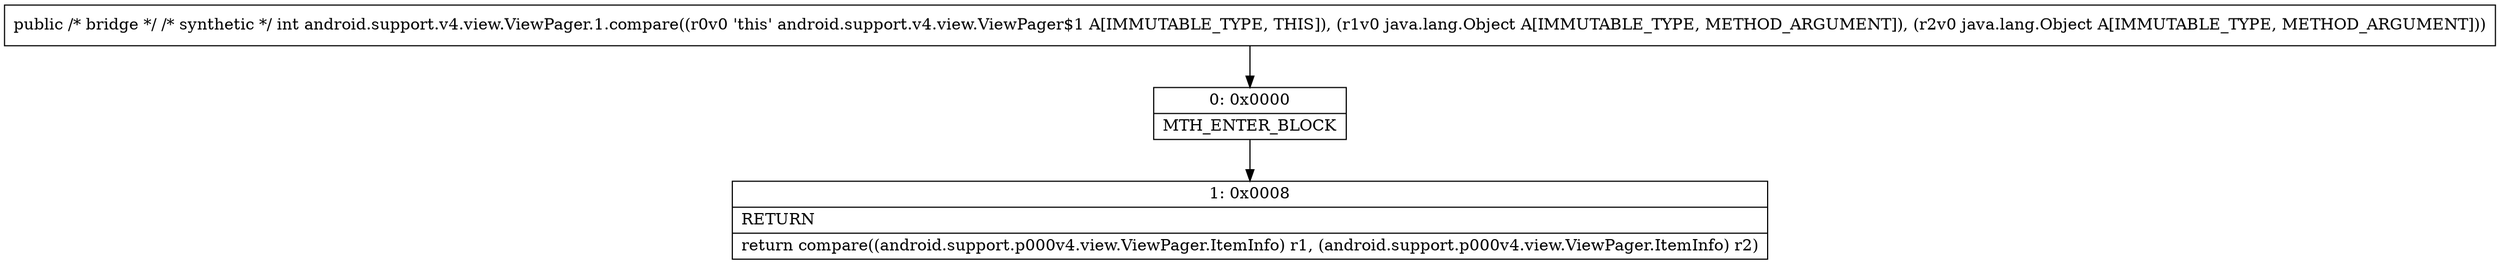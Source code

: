digraph "CFG forandroid.support.v4.view.ViewPager.1.compare(Ljava\/lang\/Object;Ljava\/lang\/Object;)I" {
Node_0 [shape=record,label="{0\:\ 0x0000|MTH_ENTER_BLOCK\l}"];
Node_1 [shape=record,label="{1\:\ 0x0008|RETURN\l|return compare((android.support.p000v4.view.ViewPager.ItemInfo) r1, (android.support.p000v4.view.ViewPager.ItemInfo) r2)\l}"];
MethodNode[shape=record,label="{public \/* bridge *\/ \/* synthetic *\/ int android.support.v4.view.ViewPager.1.compare((r0v0 'this' android.support.v4.view.ViewPager$1 A[IMMUTABLE_TYPE, THIS]), (r1v0 java.lang.Object A[IMMUTABLE_TYPE, METHOD_ARGUMENT]), (r2v0 java.lang.Object A[IMMUTABLE_TYPE, METHOD_ARGUMENT])) }"];
MethodNode -> Node_0;
Node_0 -> Node_1;
}


